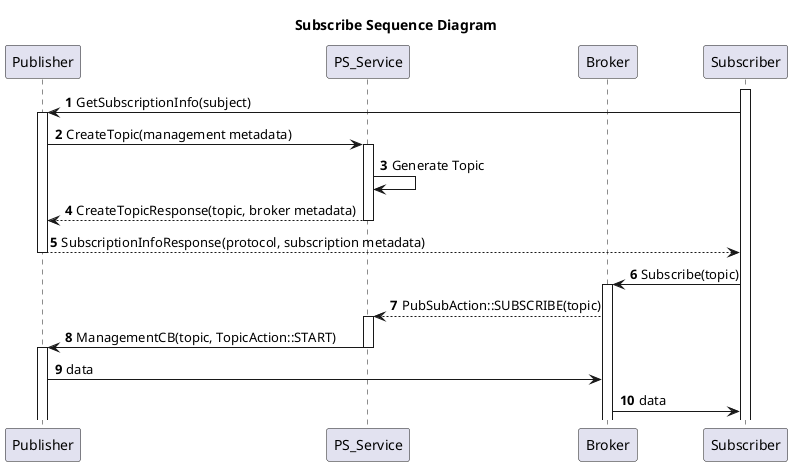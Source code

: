 @startuml subscribe sequence diagram
title Subscribe Sequence Diagram
autonumber
participant Publisher
participant PS_Service
participant Broker
activate Subscriber

Subscriber -> Publisher : GetSubscriptionInfo(subject)
activate Publisher
Publisher -> PS_Service : CreateTopic(management metadata)
activate PS_Service
PS_Service -> PS_Service : Generate Topic
PS_Service --> Publisher : CreateTopicResponse(topic, broker metadata)
deactivate PS_Service
Publisher --> Subscriber : SubscriptionInfoResponse(protocol, subscription metadata)
deactivate Publisher
Subscriber -> Broker : Subscribe(topic)
activate Broker
Broker --> PS_Service : PubSubAction::SUBSCRIBE(topic)
activate PS_Service
PS_Service -> Publisher : ManagementCB(topic, TopicAction::START)
deactivate PS_Service
activate Publisher
Publisher -> Broker : data
Broker -> Subscriber : data

@enduml